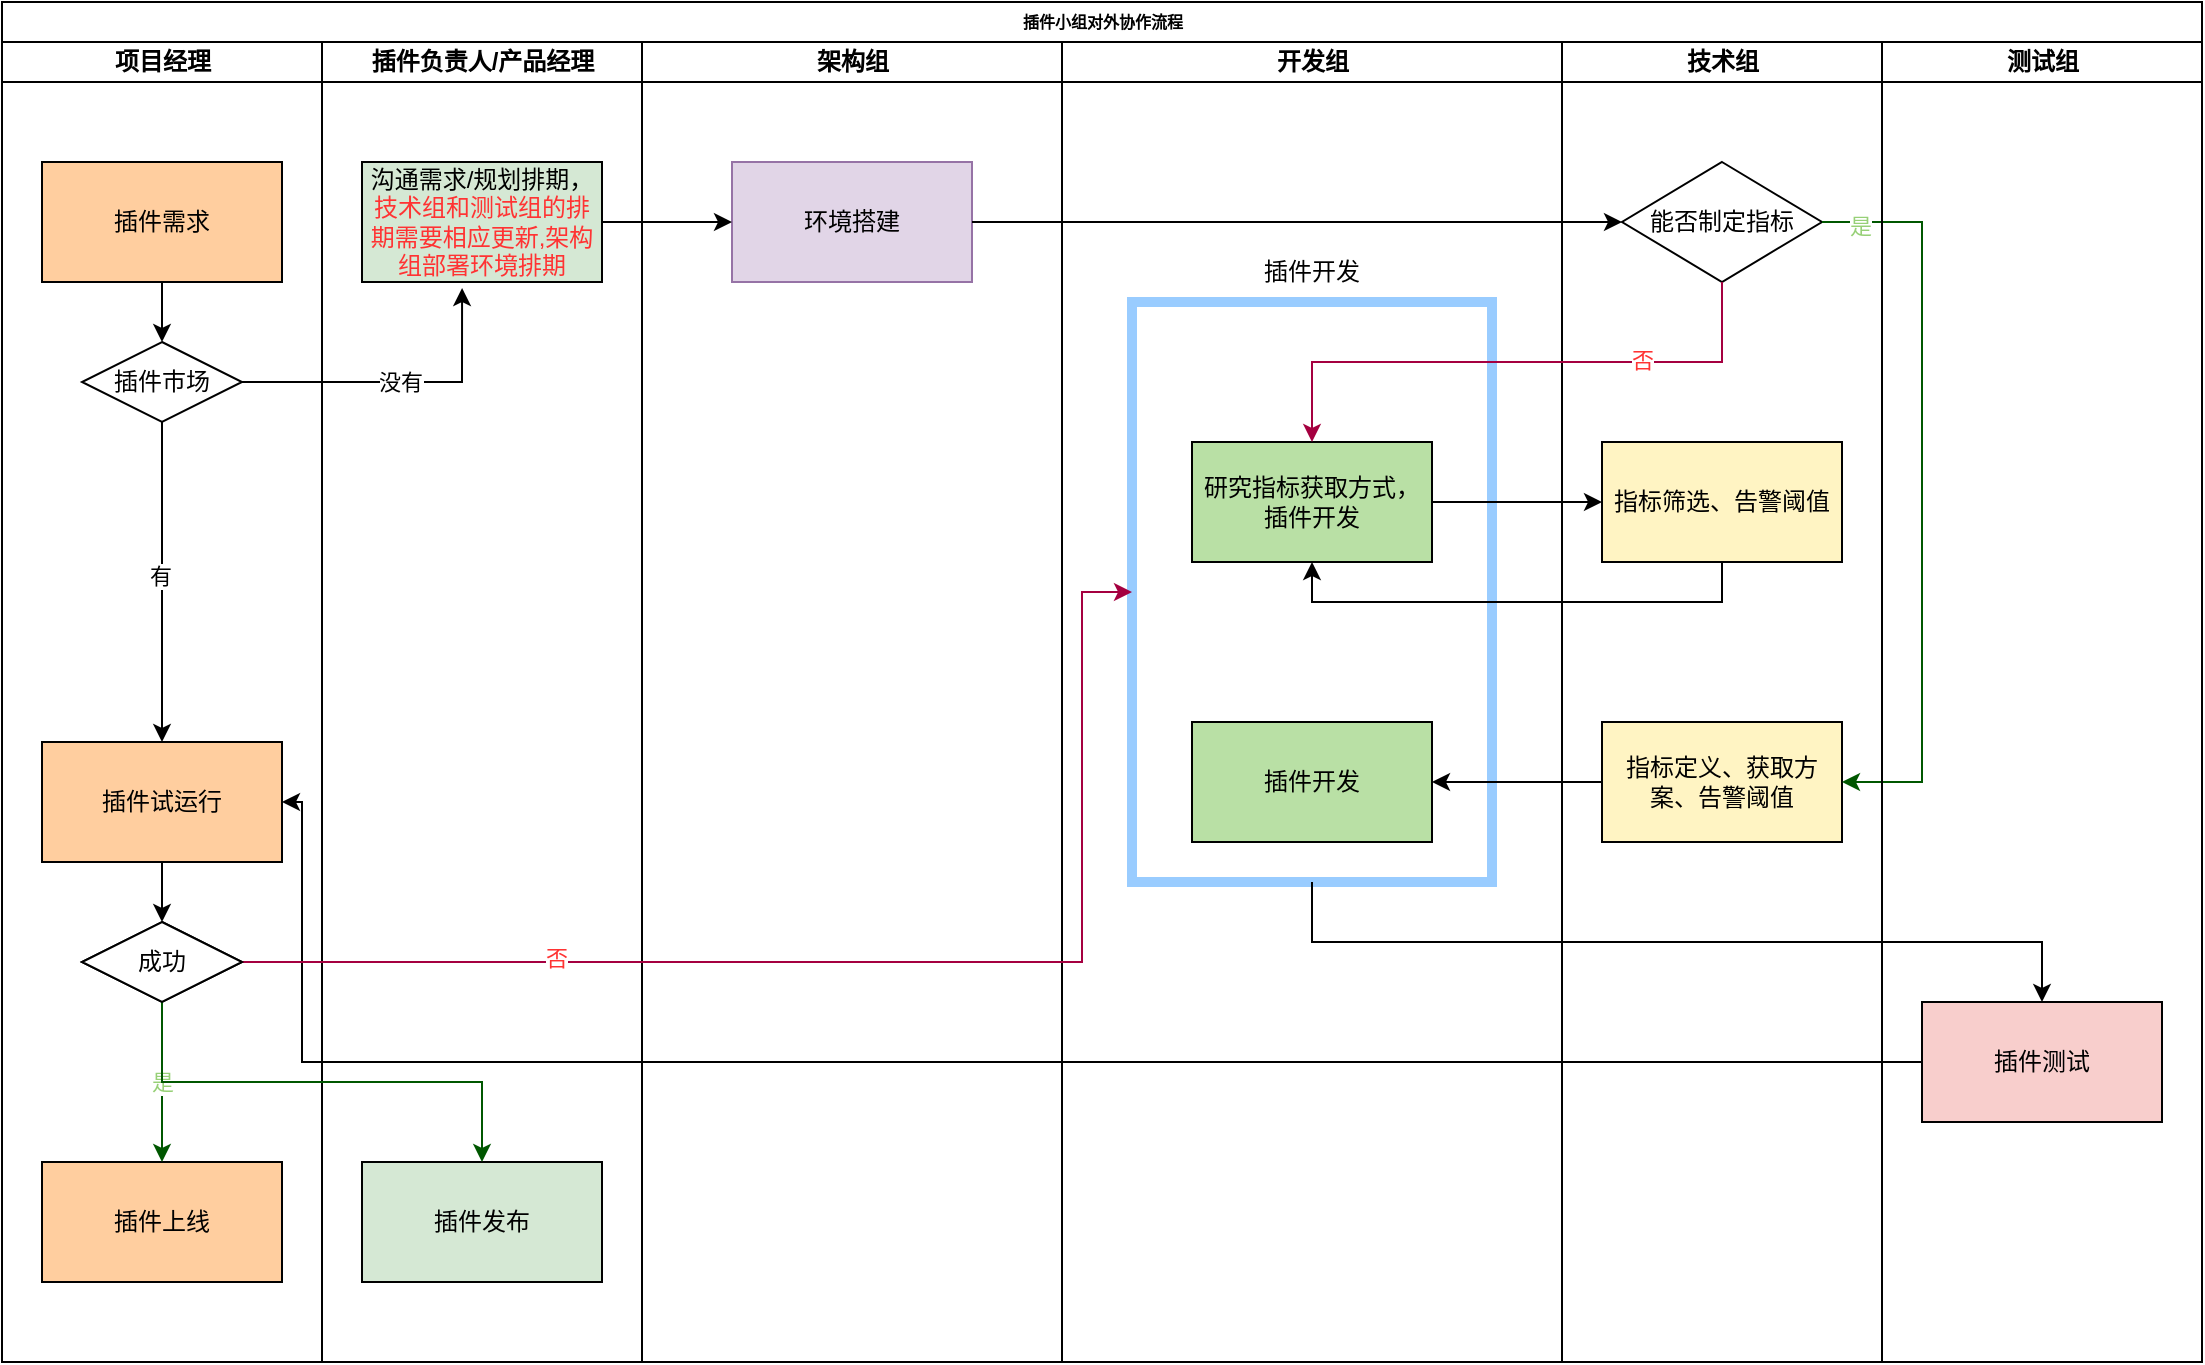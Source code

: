 <mxfile version="15.5.7" type="github">
  <diagram name="Page-1" id="74e2e168-ea6b-b213-b513-2b3c1d86103e">
    <mxGraphModel dx="1113" dy="1505" grid="1" gridSize="10" guides="1" tooltips="1" connect="1" arrows="1" fold="1" page="1" pageScale="1" pageWidth="1100" pageHeight="850" background="none" math="0" shadow="0">
      <root>
        <mxCell id="0" />
        <mxCell id="1" parent="0" />
        <mxCell id="77e6c97f196da883-1" value="插件小组对外协作流程" style="swimlane;html=1;childLayout=stackLayout;startSize=20;rounded=0;shadow=0;labelBackgroundColor=none;strokeWidth=1;fontFamily=Verdana;fontSize=8;align=center;direction=east;" parent="1" vertex="1">
          <mxGeometry x="70" y="-60" width="1100" height="680" as="geometry" />
        </mxCell>
        <mxCell id="77e6c97f196da883-2" value="项目经理" style="swimlane;html=1;startSize=20;" parent="77e6c97f196da883-1" vertex="1">
          <mxGeometry y="20" width="160" height="660" as="geometry" />
        </mxCell>
        <mxCell id="4AHe8ReUwOb6yBchw7mW-1" value="插件需求" style="rounded=0;whiteSpace=wrap;html=1;fillColor=#FFCE9F;" parent="77e6c97f196da883-2" vertex="1">
          <mxGeometry x="20" y="60" width="120" height="60" as="geometry" />
        </mxCell>
        <mxCell id="77e6c97f196da883-3" value="插件负责人/产品经理" style="swimlane;html=1;startSize=20;" parent="77e6c97f196da883-1" vertex="1">
          <mxGeometry x="160" y="20" width="160" height="660" as="geometry" />
        </mxCell>
        <mxCell id="4AHe8ReUwOb6yBchw7mW-2" value="沟通需求/规划排期，&lt;font color=&quot;#ff3333&quot;&gt;技术组和测试组的排期需要相应更新,架构组部署环境排期&lt;/font&gt;" style="rounded=0;whiteSpace=wrap;html=1;fillColor=#D5E8D4;" parent="77e6c97f196da883-3" vertex="1">
          <mxGeometry x="20" y="60" width="120" height="60" as="geometry" />
        </mxCell>
        <mxCell id="4AHe8ReUwOb6yBchw7mW-16" value="插件发布" style="rounded=0;whiteSpace=wrap;html=1;fillColor=#D5E8D4;" parent="77e6c97f196da883-3" vertex="1">
          <mxGeometry x="20" y="560" width="120" height="60" as="geometry" />
        </mxCell>
        <mxCell id="77e6c97f196da883-4" value="架构组" style="swimlane;html=1;startSize=20;" parent="77e6c97f196da883-1" vertex="1">
          <mxGeometry x="320" y="20" width="210" height="660" as="geometry">
            <mxRectangle x="320" y="20" width="30" height="660" as="alternateBounds" />
          </mxGeometry>
        </mxCell>
        <mxCell id="qoVBO3yz4DMAZoHdijta-17" value="环境搭建" style="rounded=0;whiteSpace=wrap;html=1;fillColor=#e1d5e7;strokeColor=#9673a6;" parent="77e6c97f196da883-4" vertex="1">
          <mxGeometry x="45" y="60" width="120" height="60" as="geometry" />
        </mxCell>
        <mxCell id="77e6c97f196da883-5" value="开发组" style="swimlane;html=1;startSize=20;" parent="77e6c97f196da883-1" vertex="1">
          <mxGeometry x="530" y="20" width="250" height="660" as="geometry" />
        </mxCell>
        <mxCell id="4AHe8ReUwOb6yBchw7mW-6" value="研究指标获取方式，插件开发" style="rounded=0;whiteSpace=wrap;html=1;fillColor=#B9E0A5;" parent="77e6c97f196da883-5" vertex="1">
          <mxGeometry x="65" y="200" width="120" height="60" as="geometry" />
        </mxCell>
        <mxCell id="4AHe8ReUwOb6yBchw7mW-40" value="插件开发" style="rounded=0;whiteSpace=wrap;html=1;fillColor=#B9E0A5;" parent="77e6c97f196da883-5" vertex="1">
          <mxGeometry x="65" y="340" width="120" height="60" as="geometry" />
        </mxCell>
        <mxCell id="4AHe8ReUwOb6yBchw7mW-66" value="插件开发" style="text;html=1;strokeColor=none;fillColor=none;align=center;verticalAlign=middle;whiteSpace=wrap;rounded=0;fontColor=#000000;" parent="77e6c97f196da883-5" vertex="1">
          <mxGeometry x="95" y="100" width="60" height="30" as="geometry" />
        </mxCell>
        <mxCell id="4AHe8ReUwOb6yBchw7mW-51" value="" style="rounded=0;whiteSpace=wrap;html=1;fontColor=#FF3333;fillColor=none;strokeColor=#99CCFF;strokeWidth=5;" parent="77e6c97f196da883-5" vertex="1">
          <mxGeometry x="35" y="130" width="180" height="290" as="geometry" />
        </mxCell>
        <mxCell id="77e6c97f196da883-6" value="技术组" style="swimlane;html=1;startSize=20;direction=east;" parent="77e6c97f196da883-1" vertex="1">
          <mxGeometry x="780" y="20" width="160" height="660" as="geometry" />
        </mxCell>
        <mxCell id="4AHe8ReUwOb6yBchw7mW-3" value="指标定义、获取方案、告警阈值" style="rounded=0;whiteSpace=wrap;html=1;fillColor=#FFF4C3;" parent="77e6c97f196da883-6" vertex="1">
          <mxGeometry x="20" y="340" width="120" height="60" as="geometry" />
        </mxCell>
        <mxCell id="4AHe8ReUwOb6yBchw7mW-47" value="指标筛选、告警阈值" style="rounded=0;whiteSpace=wrap;html=1;fillColor=#FFF4C3;" parent="77e6c97f196da883-6" vertex="1">
          <mxGeometry x="20" y="200" width="120" height="60" as="geometry" />
        </mxCell>
        <mxCell id="4AHe8ReUwOb6yBchw7mW-29" value="能否制定指标" style="rhombus;whiteSpace=wrap;html=1;" parent="77e6c97f196da883-6" vertex="1">
          <mxGeometry x="30" y="60" width="100" height="60" as="geometry" />
        </mxCell>
        <mxCell id="4AHe8ReUwOb6yBchw7mW-64" style="edgeStyle=orthogonalEdgeStyle;rounded=0;orthogonalLoop=1;jettySize=auto;html=1;exitX=1;exitY=0.5;exitDx=0;exitDy=0;entryX=1;entryY=0.5;entryDx=0;entryDy=0;fontColor=#FF3333;strokeColor=#005700;fillColor=#008a00;" parent="77e6c97f196da883-6" source="4AHe8ReUwOb6yBchw7mW-29" target="4AHe8ReUwOb6yBchw7mW-3" edge="1">
          <mxGeometry relative="1" as="geometry">
            <Array as="points">
              <mxPoint x="180" y="90" />
              <mxPoint x="180" y="370" />
            </Array>
          </mxGeometry>
        </mxCell>
        <mxCell id="4AHe8ReUwOb6yBchw7mW-65" value="是" style="edgeLabel;html=1;align=center;verticalAlign=middle;resizable=0;points=[];fontColor=#97D077;" parent="4AHe8ReUwOb6yBchw7mW-64" vertex="1" connectable="0">
          <mxGeometry x="-0.897" y="-2" relative="1" as="geometry">
            <mxPoint as="offset" />
          </mxGeometry>
        </mxCell>
        <mxCell id="4AHe8ReUwOb6yBchw7mW-45" style="edgeStyle=orthogonalEdgeStyle;rounded=0;orthogonalLoop=1;jettySize=auto;html=1;exitX=0;exitY=0.5;exitDx=0;exitDy=0;entryX=1;entryY=0.5;entryDx=0;entryDy=0;fontColor=#FF3333;strokeColor=default;" parent="77e6c97f196da883-1" source="4AHe8ReUwOb6yBchw7mW-3" target="4AHe8ReUwOb6yBchw7mW-40" edge="1">
          <mxGeometry relative="1" as="geometry" />
        </mxCell>
        <mxCell id="4AHe8ReUwOb6yBchw7mW-46" style="edgeStyle=orthogonalEdgeStyle;rounded=0;orthogonalLoop=1;jettySize=auto;html=1;exitX=0.5;exitY=1;exitDx=0;exitDy=0;entryX=0.5;entryY=0;entryDx=0;entryDy=0;fontColor=#FF3333;strokeColor=#A50040;fillColor=#d80073;" parent="77e6c97f196da883-1" source="4AHe8ReUwOb6yBchw7mW-29" target="4AHe8ReUwOb6yBchw7mW-6" edge="1">
          <mxGeometry relative="1" as="geometry" />
        </mxCell>
        <mxCell id="4AHe8ReUwOb6yBchw7mW-58" value="否" style="edgeLabel;html=1;align=center;verticalAlign=middle;resizable=0;points=[];fontColor=#FF3333;" parent="4AHe8ReUwOb6yBchw7mW-46" vertex="1" connectable="0">
          <mxGeometry x="-0.436" y="-1" relative="1" as="geometry">
            <mxPoint as="offset" />
          </mxGeometry>
        </mxCell>
        <mxCell id="4AHe8ReUwOb6yBchw7mW-49" style="edgeStyle=orthogonalEdgeStyle;rounded=0;orthogonalLoop=1;jettySize=auto;html=1;exitX=1;exitY=0.5;exitDx=0;exitDy=0;entryX=0;entryY=0.5;entryDx=0;entryDy=0;fontColor=#FF3333;strokeColor=default;" parent="77e6c97f196da883-1" source="4AHe8ReUwOb6yBchw7mW-6" target="4AHe8ReUwOb6yBchw7mW-47" edge="1">
          <mxGeometry relative="1" as="geometry" />
        </mxCell>
        <mxCell id="4AHe8ReUwOb6yBchw7mW-50" style="edgeStyle=orthogonalEdgeStyle;rounded=0;orthogonalLoop=1;jettySize=auto;html=1;exitX=0.5;exitY=1;exitDx=0;exitDy=0;entryX=0.5;entryY=1;entryDx=0;entryDy=0;fontColor=#FF3333;strokeColor=default;" parent="77e6c97f196da883-1" source="4AHe8ReUwOb6yBchw7mW-47" target="4AHe8ReUwOb6yBchw7mW-6" edge="1">
          <mxGeometry relative="1" as="geometry" />
        </mxCell>
        <mxCell id="4AHe8ReUwOb6yBchw7mW-53" style="edgeStyle=orthogonalEdgeStyle;rounded=0;orthogonalLoop=1;jettySize=auto;html=1;exitX=0.5;exitY=1;exitDx=0;exitDy=0;fontColor=#FF3333;strokeColor=default;" parent="77e6c97f196da883-1" source="4AHe8ReUwOb6yBchw7mW-51" target="4AHe8ReUwOb6yBchw7mW-7" edge="1">
          <mxGeometry relative="1" as="geometry" />
        </mxCell>
        <mxCell id="qoVBO3yz4DMAZoHdijta-15" value="测试组" style="swimlane;html=1;startSize=20;direction=east;" parent="77e6c97f196da883-1" vertex="1">
          <mxGeometry x="940" y="20" width="160" height="660" as="geometry" />
        </mxCell>
        <mxCell id="4AHe8ReUwOb6yBchw7mW-7" value="插件测试" style="rounded=0;whiteSpace=wrap;html=1;fillColor=#F8CECC;" parent="qoVBO3yz4DMAZoHdijta-15" vertex="1">
          <mxGeometry x="20" y="480" width="120" height="60" as="geometry" />
        </mxCell>
        <mxCell id="qoVBO3yz4DMAZoHdijta-18" style="edgeStyle=orthogonalEdgeStyle;rounded=0;orthogonalLoop=1;jettySize=auto;html=1;exitX=1;exitY=0.5;exitDx=0;exitDy=0;entryX=0;entryY=0.5;entryDx=0;entryDy=0;fontColor=#FF3333;" parent="77e6c97f196da883-1" source="4AHe8ReUwOb6yBchw7mW-2" target="qoVBO3yz4DMAZoHdijta-17" edge="1">
          <mxGeometry relative="1" as="geometry" />
        </mxCell>
        <mxCell id="qoVBO3yz4DMAZoHdijta-19" style="edgeStyle=orthogonalEdgeStyle;rounded=0;orthogonalLoop=1;jettySize=auto;html=1;exitX=1;exitY=0.5;exitDx=0;exitDy=0;entryX=0;entryY=0.5;entryDx=0;entryDy=0;fontColor=#FF3333;" parent="77e6c97f196da883-1" source="qoVBO3yz4DMAZoHdijta-17" target="4AHe8ReUwOb6yBchw7mW-29" edge="1">
          <mxGeometry relative="1" as="geometry" />
        </mxCell>
        <mxCell id="4AHe8ReUwOb6yBchw7mW-22" value="项目经理" style="swimlane;html=1;startSize=20;" parent="1" vertex="1">
          <mxGeometry x="70" y="-40" width="160" height="660" as="geometry" />
        </mxCell>
        <mxCell id="KyOf0OMGfmXbUKa6HZa1-5" value="" style="edgeStyle=orthogonalEdgeStyle;rounded=0;orthogonalLoop=1;jettySize=auto;html=1;" edge="1" parent="4AHe8ReUwOb6yBchw7mW-22" source="4AHe8ReUwOb6yBchw7mW-23" target="KyOf0OMGfmXbUKa6HZa1-4">
          <mxGeometry relative="1" as="geometry" />
        </mxCell>
        <mxCell id="4AHe8ReUwOb6yBchw7mW-23" value="插件需求" style="rounded=0;whiteSpace=wrap;html=1;fillColor=#FFCE9F;" parent="4AHe8ReUwOb6yBchw7mW-22" vertex="1">
          <mxGeometry x="20" y="60" width="120" height="60" as="geometry" />
        </mxCell>
        <mxCell id="4AHe8ReUwOb6yBchw7mW-9" value="成功" style="rhombus;whiteSpace=wrap;html=1;" parent="4AHe8ReUwOb6yBchw7mW-22" vertex="1">
          <mxGeometry x="40" y="440" width="80" height="40" as="geometry" />
        </mxCell>
        <mxCell id="4AHe8ReUwOb6yBchw7mW-8" value="插件试运行" style="rounded=0;whiteSpace=wrap;html=1;fillColor=#FFCE9F;" parent="4AHe8ReUwOb6yBchw7mW-22" vertex="1">
          <mxGeometry x="20" y="350" width="120" height="60" as="geometry" />
        </mxCell>
        <mxCell id="4AHe8ReUwOb6yBchw7mW-13" style="edgeStyle=orthogonalEdgeStyle;rounded=0;orthogonalLoop=1;jettySize=auto;html=1;exitX=0.5;exitY=1;exitDx=0;exitDy=0;entryX=0.5;entryY=0;entryDx=0;entryDy=0;" parent="4AHe8ReUwOb6yBchw7mW-22" source="4AHe8ReUwOb6yBchw7mW-8" target="4AHe8ReUwOb6yBchw7mW-9" edge="1">
          <mxGeometry relative="1" as="geometry" />
        </mxCell>
        <mxCell id="4AHe8ReUwOb6yBchw7mW-14" value="插件上线" style="rounded=0;whiteSpace=wrap;html=1;fillColor=#FFCE9F;" parent="4AHe8ReUwOb6yBchw7mW-22" vertex="1">
          <mxGeometry x="20" y="560" width="120" height="60" as="geometry" />
        </mxCell>
        <mxCell id="4AHe8ReUwOb6yBchw7mW-15" value="&lt;font color=&quot;#97d077&quot;&gt;是&lt;/font&gt;" style="edgeStyle=orthogonalEdgeStyle;rounded=0;orthogonalLoop=1;jettySize=auto;html=1;exitX=0.5;exitY=1;exitDx=0;exitDy=0;entryX=0.5;entryY=0;entryDx=0;entryDy=0;fillColor=#008a00;strokeColor=#005700;" parent="4AHe8ReUwOb6yBchw7mW-22" source="4AHe8ReUwOb6yBchw7mW-9" target="4AHe8ReUwOb6yBchw7mW-14" edge="1">
          <mxGeometry relative="1" as="geometry" />
        </mxCell>
        <mxCell id="KyOf0OMGfmXbUKa6HZa1-7" style="edgeStyle=orthogonalEdgeStyle;rounded=0;orthogonalLoop=1;jettySize=auto;html=1;entryX=0.5;entryY=0;entryDx=0;entryDy=0;" edge="1" parent="4AHe8ReUwOb6yBchw7mW-22" source="KyOf0OMGfmXbUKa6HZa1-4" target="4AHe8ReUwOb6yBchw7mW-8">
          <mxGeometry relative="1" as="geometry" />
        </mxCell>
        <mxCell id="KyOf0OMGfmXbUKa6HZa1-8" value="有" style="edgeLabel;html=1;align=center;verticalAlign=middle;resizable=0;points=[];" vertex="1" connectable="0" parent="KyOf0OMGfmXbUKa6HZa1-7">
          <mxGeometry x="-0.037" y="-1" relative="1" as="geometry">
            <mxPoint as="offset" />
          </mxGeometry>
        </mxCell>
        <mxCell id="KyOf0OMGfmXbUKa6HZa1-4" value="插件市场" style="rhombus;whiteSpace=wrap;html=1;" vertex="1" parent="4AHe8ReUwOb6yBchw7mW-22">
          <mxGeometry x="40" y="150" width="80" height="40" as="geometry" />
        </mxCell>
        <mxCell id="4AHe8ReUwOb6yBchw7mW-54" style="edgeStyle=orthogonalEdgeStyle;rounded=0;orthogonalLoop=1;jettySize=auto;html=1;exitX=0;exitY=0.5;exitDx=0;exitDy=0;entryX=1;entryY=0.5;entryDx=0;entryDy=0;fontColor=#FF3333;strokeColor=default;" parent="1" source="4AHe8ReUwOb6yBchw7mW-7" target="4AHe8ReUwOb6yBchw7mW-8" edge="1">
          <mxGeometry relative="1" as="geometry">
            <Array as="points">
              <mxPoint x="220" y="470" />
              <mxPoint x="220" y="340" />
            </Array>
          </mxGeometry>
        </mxCell>
        <mxCell id="4AHe8ReUwOb6yBchw7mW-56" style="edgeStyle=orthogonalEdgeStyle;rounded=0;orthogonalLoop=1;jettySize=auto;html=1;exitX=1;exitY=0.5;exitDx=0;exitDy=0;entryX=0;entryY=0.5;entryDx=0;entryDy=0;fontColor=#FF3333;strokeColor=#A50040;fillColor=#d80073;" parent="1" source="4AHe8ReUwOb6yBchw7mW-9" target="4AHe8ReUwOb6yBchw7mW-51" edge="1">
          <mxGeometry relative="1" as="geometry">
            <Array as="points">
              <mxPoint x="610" y="420" />
              <mxPoint x="610" y="235" />
            </Array>
          </mxGeometry>
        </mxCell>
        <mxCell id="4AHe8ReUwOb6yBchw7mW-57" value="否" style="edgeLabel;html=1;align=center;verticalAlign=middle;resizable=0;points=[];fontColor=#FF3333;" parent="4AHe8ReUwOb6yBchw7mW-56" vertex="1" connectable="0">
          <mxGeometry x="-0.501" y="2" relative="1" as="geometry">
            <mxPoint as="offset" />
          </mxGeometry>
        </mxCell>
        <mxCell id="4AHe8ReUwOb6yBchw7mW-62" style="edgeStyle=orthogonalEdgeStyle;rounded=0;orthogonalLoop=1;jettySize=auto;html=1;exitX=0.5;exitY=1;exitDx=0;exitDy=0;entryX=0.5;entryY=0;entryDx=0;entryDy=0;fontColor=#97D077;strokeColor=#005700;fillColor=#008a00;" parent="1" source="4AHe8ReUwOb6yBchw7mW-9" target="4AHe8ReUwOb6yBchw7mW-16" edge="1">
          <mxGeometry relative="1" as="geometry" />
        </mxCell>
        <mxCell id="KyOf0OMGfmXbUKa6HZa1-3" value="成功" style="rhombus;whiteSpace=wrap;html=1;" vertex="1" parent="1">
          <mxGeometry x="110" y="400" width="80" height="40" as="geometry" />
        </mxCell>
        <mxCell id="KyOf0OMGfmXbUKa6HZa1-6" value="没有" style="edgeStyle=orthogonalEdgeStyle;rounded=0;orthogonalLoop=1;jettySize=auto;html=1;exitX=1;exitY=0.5;exitDx=0;exitDy=0;entryX=0.417;entryY=1.05;entryDx=0;entryDy=0;entryPerimeter=0;" edge="1" parent="1" source="KyOf0OMGfmXbUKa6HZa1-4" target="4AHe8ReUwOb6yBchw7mW-2">
          <mxGeometry relative="1" as="geometry" />
        </mxCell>
      </root>
    </mxGraphModel>
  </diagram>
</mxfile>
